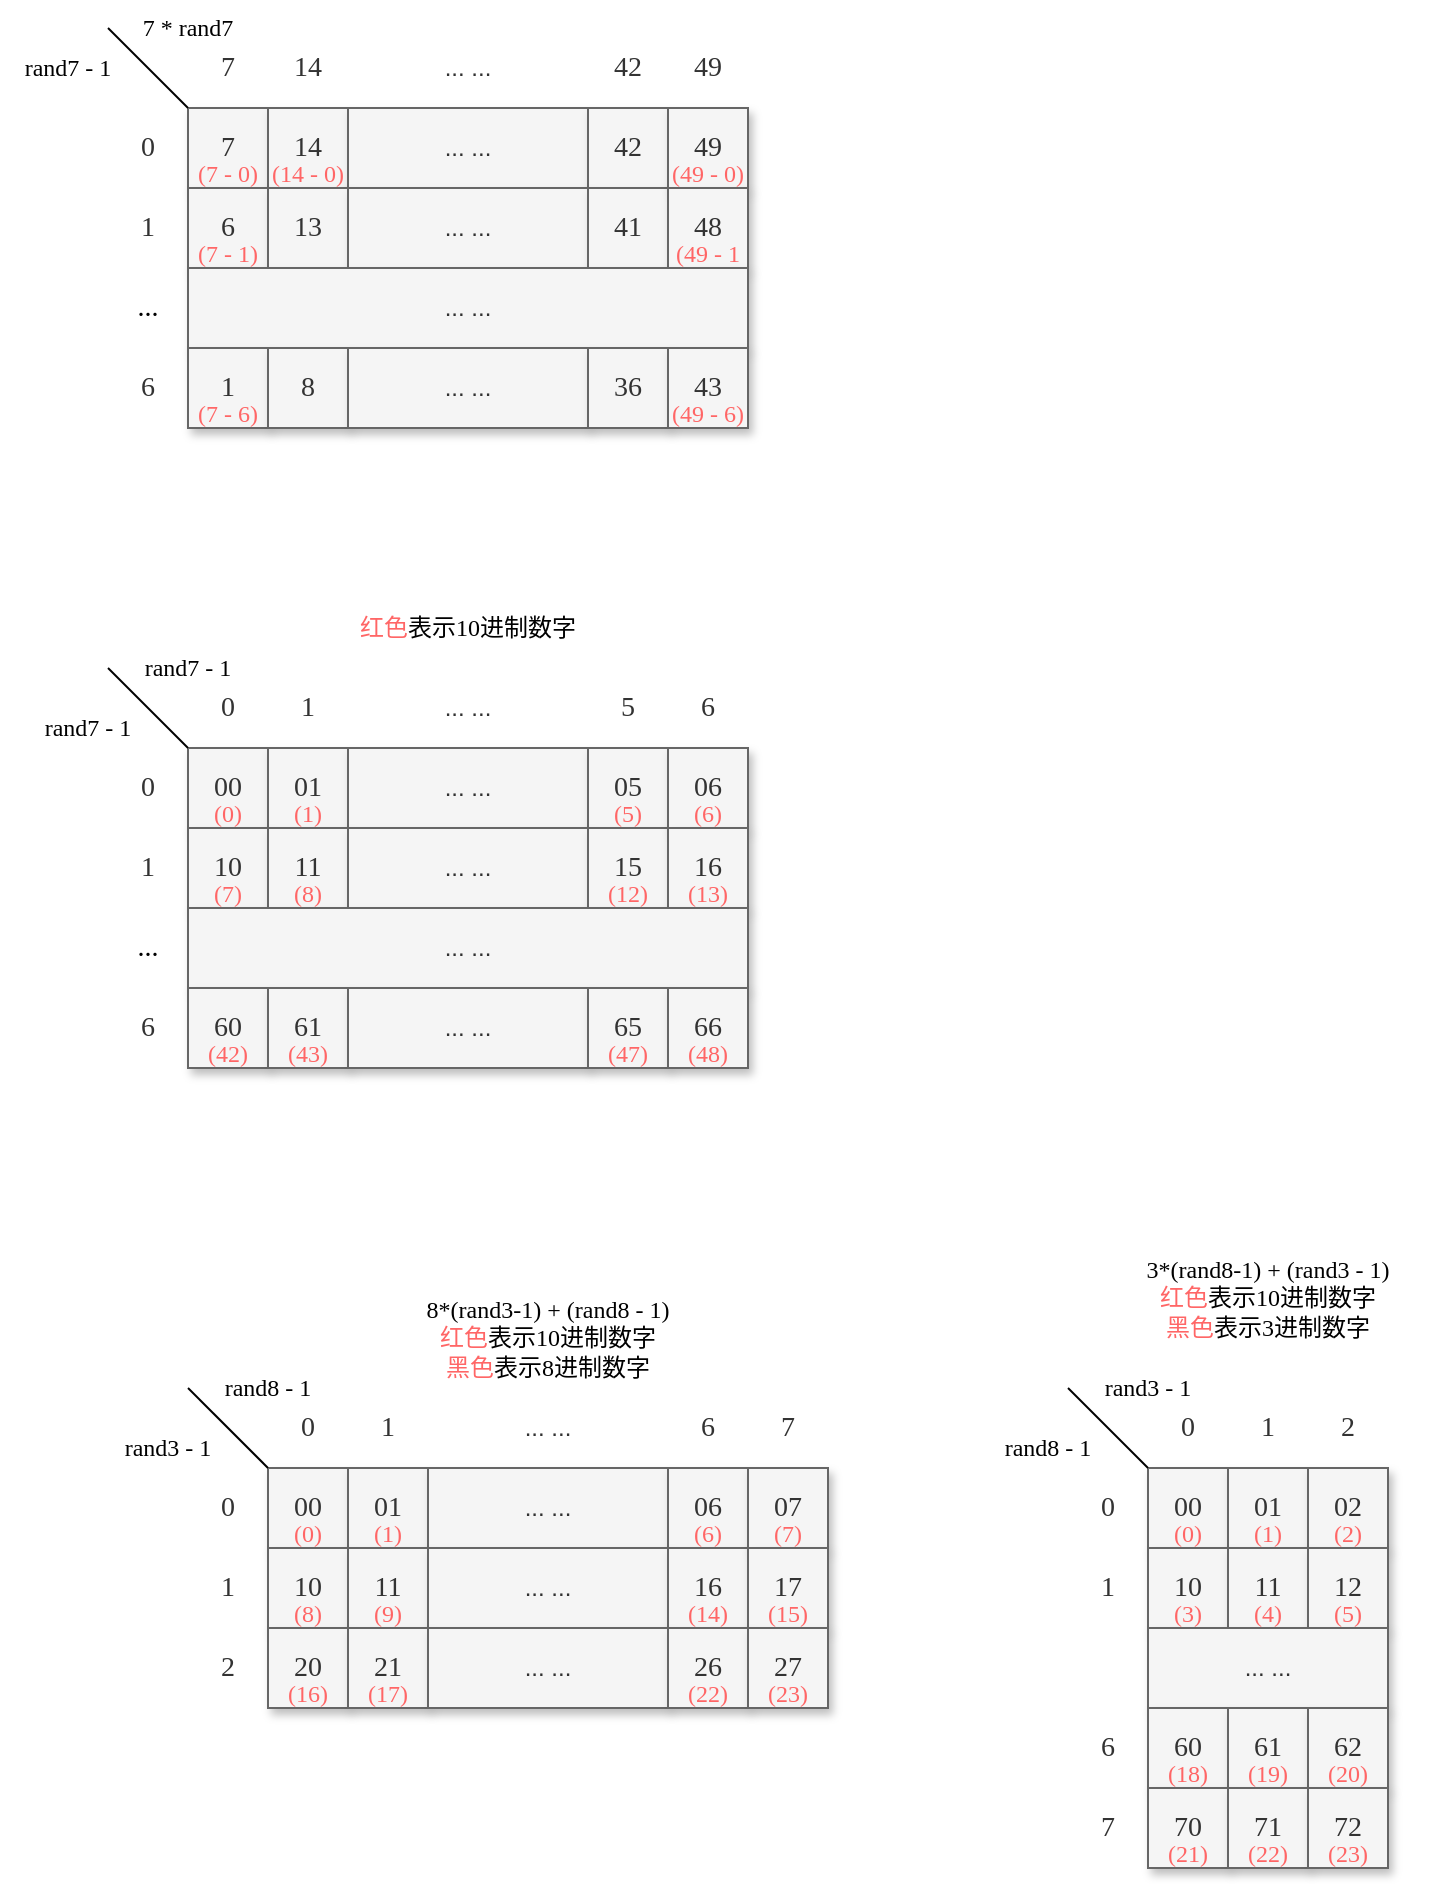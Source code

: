 <mxfile version="16.1.0" type="github">
  <diagram id="q-CESADFSMoE5rDKoy9S" name="第 1 页">
    <mxGraphModel dx="947" dy="502" grid="1" gridSize="10" guides="1" tooltips="1" connect="1" arrows="1" fold="1" page="1" pageScale="1" pageWidth="827" pageHeight="1169" math="0" shadow="0">
      <root>
        <mxCell id="0" />
        <mxCell id="1" parent="0" />
        <mxCell id="JaEttNUjWMTkqEFJcnPO-65" value="&lt;font face=&quot;Comic Sans MS&quot; style=&quot;font-size: 14px&quot;&gt;0&lt;/font&gt;" style="rounded=0;whiteSpace=wrap;html=1;fillColor=#f5f5f5;fontColor=#333333;strokeColor=#666666;shadow=1;opacity=0;" vertex="1" parent="1">
          <mxGeometry x="280" y="200" width="40" height="40" as="geometry" />
        </mxCell>
        <mxCell id="JaEttNUjWMTkqEFJcnPO-66" value="&lt;font face=&quot;Comic Sans MS&quot; style=&quot;font-size: 14px&quot;&gt;1&lt;/font&gt;" style="rounded=0;whiteSpace=wrap;html=1;fillColor=#f5f5f5;fontColor=#333333;strokeColor=#666666;shadow=1;opacity=0;" vertex="1" parent="1">
          <mxGeometry x="280" y="240" width="40" height="40" as="geometry" />
        </mxCell>
        <mxCell id="JaEttNUjWMTkqEFJcnPO-1" value="&lt;font face=&quot;Comic Sans MS&quot; style=&quot;font-size: 14px&quot;&gt;7&lt;/font&gt;" style="rounded=0;whiteSpace=wrap;html=1;fillColor=#f5f5f5;fontColor=#333333;strokeColor=#666666;shadow=1;opacity=0;" vertex="1" parent="1">
          <mxGeometry x="320" y="160" width="40" height="40" as="geometry" />
        </mxCell>
        <mxCell id="JaEttNUjWMTkqEFJcnPO-2" value="&lt;font face=&quot;Comic Sans MS&quot; style=&quot;font-size: 14px&quot;&gt;14&lt;/font&gt;" style="rounded=0;whiteSpace=wrap;html=1;fillColor=#f5f5f5;fontColor=#333333;strokeColor=#666666;shadow=1;opacity=0;" vertex="1" parent="1">
          <mxGeometry x="360" y="160" width="40" height="40" as="geometry" />
        </mxCell>
        <mxCell id="JaEttNUjWMTkqEFJcnPO-3" value="... ..." style="rounded=0;whiteSpace=wrap;html=1;fillColor=#f5f5f5;fontColor=#333333;strokeColor=#666666;shadow=1;opacity=0;" vertex="1" parent="1">
          <mxGeometry x="400" y="160" width="120" height="40" as="geometry" />
        </mxCell>
        <mxCell id="JaEttNUjWMTkqEFJcnPO-6" value="&lt;font face=&quot;Comic Sans MS&quot; style=&quot;font-size: 14px&quot;&gt;42&lt;/font&gt;" style="rounded=0;whiteSpace=wrap;html=1;fillColor=#f5f5f5;fontColor=#333333;strokeColor=#666666;shadow=1;opacity=0;" vertex="1" parent="1">
          <mxGeometry x="520" y="160" width="40" height="40" as="geometry" />
        </mxCell>
        <mxCell id="JaEttNUjWMTkqEFJcnPO-15" value="&lt;font face=&quot;Comic Sans MS&quot; style=&quot;font-size: 14px&quot;&gt;7&lt;/font&gt;" style="rounded=0;whiteSpace=wrap;html=1;fillColor=#f5f5f5;fontColor=#333333;strokeColor=#666666;shadow=1;" vertex="1" parent="1">
          <mxGeometry x="320" y="200" width="40" height="40" as="geometry" />
        </mxCell>
        <mxCell id="JaEttNUjWMTkqEFJcnPO-16" value="&lt;font face=&quot;Comic Sans MS&quot; style=&quot;font-size: 14px&quot;&gt;14&lt;/font&gt;" style="rounded=0;whiteSpace=wrap;html=1;fillColor=#f5f5f5;fontColor=#333333;strokeColor=#666666;shadow=1;" vertex="1" parent="1">
          <mxGeometry x="360" y="200" width="40" height="40" as="geometry" />
        </mxCell>
        <mxCell id="JaEttNUjWMTkqEFJcnPO-17" value="... ..." style="rounded=0;whiteSpace=wrap;html=1;fillColor=#f5f5f5;fontColor=#333333;strokeColor=#666666;shadow=1;" vertex="1" parent="1">
          <mxGeometry x="400" y="200" width="120" height="40" as="geometry" />
        </mxCell>
        <mxCell id="JaEttNUjWMTkqEFJcnPO-20" value="&lt;font face=&quot;Comic Sans MS&quot; style=&quot;font-size: 14px&quot;&gt;42&lt;/font&gt;" style="rounded=0;whiteSpace=wrap;html=1;fillColor=#f5f5f5;fontColor=#333333;strokeColor=#666666;shadow=1;" vertex="1" parent="1">
          <mxGeometry x="520" y="200" width="40" height="40" as="geometry" />
        </mxCell>
        <mxCell id="JaEttNUjWMTkqEFJcnPO-21" value="&lt;font face=&quot;Comic Sans MS&quot; style=&quot;font-size: 14px&quot;&gt;6&lt;/font&gt;" style="rounded=0;whiteSpace=wrap;html=1;fillColor=#f5f5f5;fontColor=#333333;strokeColor=#666666;shadow=1;" vertex="1" parent="1">
          <mxGeometry x="320" y="240" width="40" height="40" as="geometry" />
        </mxCell>
        <mxCell id="JaEttNUjWMTkqEFJcnPO-22" value="&lt;font face=&quot;Comic Sans MS&quot; style=&quot;font-size: 14px&quot;&gt;13&lt;/font&gt;" style="rounded=0;whiteSpace=wrap;html=1;fillColor=#f5f5f5;fontColor=#333333;strokeColor=#666666;shadow=1;" vertex="1" parent="1">
          <mxGeometry x="360" y="240" width="40" height="40" as="geometry" />
        </mxCell>
        <mxCell id="JaEttNUjWMTkqEFJcnPO-23" value="... ..." style="rounded=0;whiteSpace=wrap;html=1;fillColor=#f5f5f5;fontColor=#333333;strokeColor=#666666;shadow=1;" vertex="1" parent="1">
          <mxGeometry x="400" y="240" width="120" height="40" as="geometry" />
        </mxCell>
        <mxCell id="JaEttNUjWMTkqEFJcnPO-26" value="&lt;font face=&quot;Comic Sans MS&quot; style=&quot;font-size: 14px&quot;&gt;41&lt;/font&gt;" style="rounded=0;whiteSpace=wrap;html=1;fillColor=#f5f5f5;fontColor=#333333;strokeColor=#666666;shadow=1;" vertex="1" parent="1">
          <mxGeometry x="520" y="240" width="40" height="40" as="geometry" />
        </mxCell>
        <mxCell id="JaEttNUjWMTkqEFJcnPO-57" value="&lt;font face=&quot;Comic Sans MS&quot; style=&quot;font-size: 14px&quot;&gt;49&lt;/font&gt;" style="rounded=0;whiteSpace=wrap;html=1;fillColor=#f5f5f5;fontColor=#333333;strokeColor=#666666;shadow=1;opacity=0;" vertex="1" parent="1">
          <mxGeometry x="560" y="160" width="40" height="40" as="geometry" />
        </mxCell>
        <mxCell id="JaEttNUjWMTkqEFJcnPO-58" value="&lt;font face=&quot;Comic Sans MS&quot; style=&quot;font-size: 14px&quot;&gt;49&lt;/font&gt;" style="rounded=0;whiteSpace=wrap;html=1;fillColor=#f5f5f5;fontColor=#333333;strokeColor=#666666;shadow=1;" vertex="1" parent="1">
          <mxGeometry x="560" y="200" width="40" height="40" as="geometry" />
        </mxCell>
        <mxCell id="JaEttNUjWMTkqEFJcnPO-59" value="&lt;font face=&quot;Comic Sans MS&quot; style=&quot;font-size: 14px&quot;&gt;48&lt;/font&gt;" style="rounded=0;whiteSpace=wrap;html=1;fillColor=#f5f5f5;fontColor=#333333;strokeColor=#666666;shadow=1;" vertex="1" parent="1">
          <mxGeometry x="560" y="240" width="40" height="40" as="geometry" />
        </mxCell>
        <mxCell id="JaEttNUjWMTkqEFJcnPO-72" value="... ..." style="rounded=0;whiteSpace=wrap;html=1;fillColor=#f5f5f5;fontColor=#333333;strokeColor=#666666;shadow=1;" vertex="1" parent="1">
          <mxGeometry x="320" y="280" width="280" height="40" as="geometry" />
        </mxCell>
        <mxCell id="JaEttNUjWMTkqEFJcnPO-71" value="&lt;font face=&quot;Comic Sans MS&quot; style=&quot;font-size: 14px&quot;&gt;6&lt;/font&gt;" style="rounded=0;whiteSpace=wrap;html=1;fillColor=#f5f5f5;fontColor=#333333;strokeColor=#666666;shadow=1;opacity=0;" vertex="1" parent="1">
          <mxGeometry x="280" y="320" width="40" height="40" as="geometry" />
        </mxCell>
        <mxCell id="JaEttNUjWMTkqEFJcnPO-51" value="&lt;font face=&quot;Comic Sans MS&quot; style=&quot;font-size: 14px&quot;&gt;1&lt;/font&gt;" style="rounded=0;whiteSpace=wrap;html=1;fillColor=#f5f5f5;fontColor=#333333;strokeColor=#666666;shadow=1;" vertex="1" parent="1">
          <mxGeometry x="320" y="320" width="40" height="40" as="geometry" />
        </mxCell>
        <mxCell id="JaEttNUjWMTkqEFJcnPO-52" value="&lt;font face=&quot;Comic Sans MS&quot; style=&quot;font-size: 14px&quot;&gt;8&lt;/font&gt;" style="rounded=0;whiteSpace=wrap;html=1;fillColor=#f5f5f5;fontColor=#333333;strokeColor=#666666;shadow=1;" vertex="1" parent="1">
          <mxGeometry x="360" y="320" width="40" height="40" as="geometry" />
        </mxCell>
        <mxCell id="JaEttNUjWMTkqEFJcnPO-53" value="... ..." style="rounded=0;whiteSpace=wrap;html=1;fillColor=#f5f5f5;fontColor=#333333;strokeColor=#666666;shadow=1;" vertex="1" parent="1">
          <mxGeometry x="400" y="320" width="120" height="40" as="geometry" />
        </mxCell>
        <mxCell id="JaEttNUjWMTkqEFJcnPO-56" value="&lt;font face=&quot;Comic Sans MS&quot; style=&quot;font-size: 14px&quot;&gt;36&lt;/font&gt;" style="rounded=0;whiteSpace=wrap;html=1;fillColor=#f5f5f5;fontColor=#333333;strokeColor=#666666;shadow=1;" vertex="1" parent="1">
          <mxGeometry x="520" y="320" width="40" height="40" as="geometry" />
        </mxCell>
        <mxCell id="JaEttNUjWMTkqEFJcnPO-64" value="&lt;font face=&quot;Comic Sans MS&quot; style=&quot;font-size: 14px&quot;&gt;43&lt;/font&gt;" style="rounded=0;whiteSpace=wrap;html=1;fillColor=#f5f5f5;fontColor=#333333;strokeColor=#666666;shadow=1;" vertex="1" parent="1">
          <mxGeometry x="560" y="320" width="40" height="40" as="geometry" />
        </mxCell>
        <mxCell id="JaEttNUjWMTkqEFJcnPO-76" value="&lt;div class=&quot;okr-block-clipboard&quot;&gt;&lt;/div&gt;&lt;div&gt;&lt;font style=&quot;font-size: 12px&quot;&gt;rand7 - 1 &lt;/font&gt;&lt;/div&gt;" style="text;html=1;strokeColor=none;fillColor=none;align=center;verticalAlign=middle;whiteSpace=wrap;rounded=0;shadow=1;fontFamily=Comic Sans MS;fontSize=14;opacity=0;" vertex="1" parent="1">
          <mxGeometry x="230" y="170" width="60" height="20" as="geometry" />
        </mxCell>
        <mxCell id="JaEttNUjWMTkqEFJcnPO-77" value="&lt;div class=&quot;okr-block-clipboard&quot;&gt;&lt;/div&gt;&lt;div&gt;&lt;font style=&quot;font-size: 12px&quot;&gt;7 * rand7&lt;/font&gt;&lt;/div&gt;" style="text;html=1;strokeColor=none;fillColor=none;align=center;verticalAlign=middle;whiteSpace=wrap;rounded=0;shadow=1;fontFamily=Comic Sans MS;fontSize=14;opacity=0;" vertex="1" parent="1">
          <mxGeometry x="290" y="150" width="60" height="20" as="geometry" />
        </mxCell>
        <mxCell id="JaEttNUjWMTkqEFJcnPO-78" value="..." style="text;html=1;strokeColor=none;fillColor=none;align=center;verticalAlign=middle;whiteSpace=wrap;rounded=0;shadow=1;fontFamily=Comic Sans MS;fontSize=14;opacity=0;" vertex="1" parent="1">
          <mxGeometry x="280" y="280" width="40" height="40" as="geometry" />
        </mxCell>
        <mxCell id="JaEttNUjWMTkqEFJcnPO-79" value="" style="endArrow=none;html=1;rounded=0;fontFamily=Comic Sans MS;fontSize=14;entryX=1;entryY=0;entryDx=0;entryDy=0;" edge="1" parent="1" target="JaEttNUjWMTkqEFJcnPO-65">
          <mxGeometry width="50" height="50" relative="1" as="geometry">
            <mxPoint x="280" y="160" as="sourcePoint" />
            <mxPoint x="320" y="130" as="targetPoint" />
          </mxGeometry>
        </mxCell>
        <mxCell id="JaEttNUjWMTkqEFJcnPO-80" value="&lt;div class=&quot;okr-block-clipboard&quot;&gt;&lt;/div&gt;&lt;div&gt;&lt;font style=&quot;font-size: 12px&quot; color=&quot;#ff6666&quot;&gt;(7 - 0)&lt;/font&gt;&lt;/div&gt;" style="text;html=1;strokeColor=none;fillColor=none;align=center;verticalAlign=middle;whiteSpace=wrap;rounded=0;shadow=1;fontFamily=Comic Sans MS;fontSize=14;opacity=0;" vertex="1" parent="1">
          <mxGeometry x="320" y="225" width="40" height="15" as="geometry" />
        </mxCell>
        <mxCell id="JaEttNUjWMTkqEFJcnPO-82" value="&lt;div class=&quot;okr-block-clipboard&quot;&gt;&lt;/div&gt;&lt;div&gt;&lt;font style=&quot;font-size: 12px&quot; color=&quot;#ff6666&quot;&gt;(14 - 0)&lt;/font&gt;&lt;/div&gt;" style="text;html=1;strokeColor=none;fillColor=none;align=center;verticalAlign=middle;whiteSpace=wrap;rounded=0;shadow=1;fontFamily=Comic Sans MS;fontSize=14;opacity=0;" vertex="1" parent="1">
          <mxGeometry x="355" y="225" width="50" height="15" as="geometry" />
        </mxCell>
        <mxCell id="JaEttNUjWMTkqEFJcnPO-83" value="&lt;div class=&quot;okr-block-clipboard&quot;&gt;&lt;/div&gt;&lt;div&gt;&lt;font style=&quot;font-size: 12px&quot; color=&quot;#ff6666&quot;&gt;(7 - 1)&lt;/font&gt;&lt;/div&gt;" style="text;html=1;strokeColor=none;fillColor=none;align=center;verticalAlign=middle;whiteSpace=wrap;rounded=0;shadow=1;fontFamily=Comic Sans MS;fontSize=14;opacity=0;" vertex="1" parent="1">
          <mxGeometry x="320" y="265" width="40" height="15" as="geometry" />
        </mxCell>
        <mxCell id="JaEttNUjWMTkqEFJcnPO-84" value="&lt;div class=&quot;okr-block-clipboard&quot;&gt;&lt;/div&gt;&lt;div&gt;&lt;font style=&quot;font-size: 12px&quot; color=&quot;#ff6666&quot;&gt;(7 - 6)&lt;/font&gt;&lt;/div&gt;" style="text;html=1;strokeColor=none;fillColor=none;align=center;verticalAlign=middle;whiteSpace=wrap;rounded=0;shadow=1;fontFamily=Comic Sans MS;fontSize=14;opacity=0;" vertex="1" parent="1">
          <mxGeometry x="320" y="345" width="40" height="15" as="geometry" />
        </mxCell>
        <mxCell id="JaEttNUjWMTkqEFJcnPO-85" value="&lt;div class=&quot;okr-block-clipboard&quot;&gt;&lt;/div&gt;&lt;div&gt;&lt;font style=&quot;font-size: 12px&quot; color=&quot;#ff6666&quot;&gt;(49 - 6)&lt;/font&gt;&lt;/div&gt;" style="text;html=1;strokeColor=none;fillColor=none;align=center;verticalAlign=middle;whiteSpace=wrap;rounded=0;shadow=1;fontFamily=Comic Sans MS;fontSize=14;opacity=0;" vertex="1" parent="1">
          <mxGeometry x="555" y="345" width="50" height="15" as="geometry" />
        </mxCell>
        <mxCell id="JaEttNUjWMTkqEFJcnPO-86" value="&lt;div class=&quot;okr-block-clipboard&quot;&gt;&lt;/div&gt;&lt;div&gt;&lt;font style=&quot;font-size: 12px&quot; color=&quot;#ff6666&quot;&gt;(49 - 0)&lt;/font&gt;&lt;/div&gt;" style="text;html=1;strokeColor=none;fillColor=none;align=center;verticalAlign=middle;whiteSpace=wrap;rounded=0;shadow=1;fontFamily=Comic Sans MS;fontSize=14;opacity=0;" vertex="1" parent="1">
          <mxGeometry x="555" y="225" width="50" height="15" as="geometry" />
        </mxCell>
        <mxCell id="JaEttNUjWMTkqEFJcnPO-87" value="&lt;div class=&quot;okr-block-clipboard&quot;&gt;&lt;/div&gt;&lt;div&gt;&lt;font style=&quot;font-size: 12px&quot; color=&quot;#ff6666&quot;&gt;(49 - 1&lt;/font&gt;&lt;/div&gt;" style="text;html=1;strokeColor=none;fillColor=none;align=center;verticalAlign=middle;whiteSpace=wrap;rounded=0;shadow=1;fontFamily=Comic Sans MS;fontSize=14;opacity=0;" vertex="1" parent="1">
          <mxGeometry x="555" y="265" width="50" height="15" as="geometry" />
        </mxCell>
        <mxCell id="JaEttNUjWMTkqEFJcnPO-89" value="&lt;font face=&quot;Comic Sans MS&quot; style=&quot;font-size: 14px&quot;&gt;0&lt;/font&gt;" style="rounded=0;whiteSpace=wrap;html=1;fillColor=#f5f5f5;fontColor=#333333;strokeColor=#666666;shadow=1;opacity=0;" vertex="1" parent="1">
          <mxGeometry x="280" y="520" width="40" height="40" as="geometry" />
        </mxCell>
        <mxCell id="JaEttNUjWMTkqEFJcnPO-90" value="&lt;font face=&quot;Comic Sans MS&quot; style=&quot;font-size: 14px&quot;&gt;1&lt;/font&gt;" style="rounded=0;whiteSpace=wrap;html=1;fillColor=#f5f5f5;fontColor=#333333;strokeColor=#666666;shadow=1;opacity=0;" vertex="1" parent="1">
          <mxGeometry x="280" y="560" width="40" height="40" as="geometry" />
        </mxCell>
        <mxCell id="JaEttNUjWMTkqEFJcnPO-91" value="&lt;font face=&quot;Comic Sans MS&quot; style=&quot;font-size: 14px&quot;&gt;0&lt;/font&gt;" style="rounded=0;whiteSpace=wrap;html=1;fillColor=#f5f5f5;fontColor=#333333;strokeColor=#666666;shadow=1;opacity=0;" vertex="1" parent="1">
          <mxGeometry x="320" y="480" width="40" height="40" as="geometry" />
        </mxCell>
        <mxCell id="JaEttNUjWMTkqEFJcnPO-92" value="&lt;font face=&quot;Comic Sans MS&quot; style=&quot;font-size: 14px&quot;&gt;1&lt;/font&gt;" style="rounded=0;whiteSpace=wrap;html=1;fillColor=#f5f5f5;fontColor=#333333;strokeColor=#666666;shadow=1;opacity=0;" vertex="1" parent="1">
          <mxGeometry x="360" y="480" width="40" height="40" as="geometry" />
        </mxCell>
        <mxCell id="JaEttNUjWMTkqEFJcnPO-93" value="... ..." style="rounded=0;whiteSpace=wrap;html=1;fillColor=#f5f5f5;fontColor=#333333;strokeColor=#666666;shadow=1;opacity=0;" vertex="1" parent="1">
          <mxGeometry x="400" y="480" width="120" height="40" as="geometry" />
        </mxCell>
        <mxCell id="JaEttNUjWMTkqEFJcnPO-94" value="&lt;font face=&quot;Comic Sans MS&quot; style=&quot;font-size: 14px&quot;&gt;5&lt;/font&gt;" style="rounded=0;whiteSpace=wrap;html=1;fillColor=#f5f5f5;fontColor=#333333;strokeColor=#666666;shadow=1;opacity=0;" vertex="1" parent="1">
          <mxGeometry x="520" y="480" width="40" height="40" as="geometry" />
        </mxCell>
        <mxCell id="JaEttNUjWMTkqEFJcnPO-95" value="&lt;font face=&quot;Comic Sans MS&quot; style=&quot;font-size: 14px&quot;&gt;00&lt;/font&gt;" style="rounded=0;whiteSpace=wrap;html=1;fillColor=#f5f5f5;fontColor=#333333;strokeColor=#666666;shadow=1;" vertex="1" parent="1">
          <mxGeometry x="320" y="520" width="40" height="40" as="geometry" />
        </mxCell>
        <mxCell id="JaEttNUjWMTkqEFJcnPO-96" value="&lt;font face=&quot;Comic Sans MS&quot; style=&quot;font-size: 14px&quot;&gt;01&lt;/font&gt;" style="rounded=0;whiteSpace=wrap;html=1;fillColor=#f5f5f5;fontColor=#333333;strokeColor=#666666;shadow=1;" vertex="1" parent="1">
          <mxGeometry x="360" y="520" width="40" height="40" as="geometry" />
        </mxCell>
        <mxCell id="JaEttNUjWMTkqEFJcnPO-97" value="... ..." style="rounded=0;whiteSpace=wrap;html=1;fillColor=#f5f5f5;fontColor=#333333;strokeColor=#666666;shadow=1;" vertex="1" parent="1">
          <mxGeometry x="400" y="520" width="120" height="40" as="geometry" />
        </mxCell>
        <mxCell id="JaEttNUjWMTkqEFJcnPO-98" value="&lt;font face=&quot;Comic Sans MS&quot; style=&quot;font-size: 14px&quot;&gt;05&lt;/font&gt;" style="rounded=0;whiteSpace=wrap;html=1;fillColor=#f5f5f5;fontColor=#333333;strokeColor=#666666;shadow=1;" vertex="1" parent="1">
          <mxGeometry x="520" y="520" width="40" height="40" as="geometry" />
        </mxCell>
        <mxCell id="JaEttNUjWMTkqEFJcnPO-99" value="&lt;font face=&quot;Comic Sans MS&quot; style=&quot;font-size: 14px&quot;&gt;10&lt;/font&gt;" style="rounded=0;whiteSpace=wrap;html=1;fillColor=#f5f5f5;fontColor=#333333;strokeColor=#666666;shadow=1;" vertex="1" parent="1">
          <mxGeometry x="320" y="560" width="40" height="40" as="geometry" />
        </mxCell>
        <mxCell id="JaEttNUjWMTkqEFJcnPO-100" value="&lt;font face=&quot;Comic Sans MS&quot; style=&quot;font-size: 14px&quot;&gt;11&lt;/font&gt;" style="rounded=0;whiteSpace=wrap;html=1;fillColor=#f5f5f5;fontColor=#333333;strokeColor=#666666;shadow=1;" vertex="1" parent="1">
          <mxGeometry x="360" y="560" width="40" height="40" as="geometry" />
        </mxCell>
        <mxCell id="JaEttNUjWMTkqEFJcnPO-101" value="... ..." style="rounded=0;whiteSpace=wrap;html=1;fillColor=#f5f5f5;fontColor=#333333;strokeColor=#666666;shadow=1;" vertex="1" parent="1">
          <mxGeometry x="400" y="560" width="120" height="40" as="geometry" />
        </mxCell>
        <mxCell id="JaEttNUjWMTkqEFJcnPO-102" value="&lt;font face=&quot;Comic Sans MS&quot; style=&quot;font-size: 14px&quot;&gt;15&lt;/font&gt;" style="rounded=0;whiteSpace=wrap;html=1;fillColor=#f5f5f5;fontColor=#333333;strokeColor=#666666;shadow=1;" vertex="1" parent="1">
          <mxGeometry x="520" y="560" width="40" height="40" as="geometry" />
        </mxCell>
        <mxCell id="JaEttNUjWMTkqEFJcnPO-103" value="&lt;font face=&quot;Comic Sans MS&quot; style=&quot;font-size: 14px&quot;&gt;6&lt;/font&gt;" style="rounded=0;whiteSpace=wrap;html=1;fillColor=#f5f5f5;fontColor=#333333;strokeColor=#666666;shadow=1;opacity=0;" vertex="1" parent="1">
          <mxGeometry x="560" y="480" width="40" height="40" as="geometry" />
        </mxCell>
        <mxCell id="JaEttNUjWMTkqEFJcnPO-104" value="&lt;font face=&quot;Comic Sans MS&quot; style=&quot;font-size: 14px&quot;&gt;06&lt;/font&gt;" style="rounded=0;whiteSpace=wrap;html=1;fillColor=#f5f5f5;fontColor=#333333;strokeColor=#666666;shadow=1;" vertex="1" parent="1">
          <mxGeometry x="560" y="520" width="40" height="40" as="geometry" />
        </mxCell>
        <mxCell id="JaEttNUjWMTkqEFJcnPO-105" value="&lt;font face=&quot;Comic Sans MS&quot; style=&quot;font-size: 14px&quot;&gt;16&lt;/font&gt;" style="rounded=0;whiteSpace=wrap;html=1;fillColor=#f5f5f5;fontColor=#333333;strokeColor=#666666;shadow=1;" vertex="1" parent="1">
          <mxGeometry x="560" y="560" width="40" height="40" as="geometry" />
        </mxCell>
        <mxCell id="JaEttNUjWMTkqEFJcnPO-106" value="... ..." style="rounded=0;whiteSpace=wrap;html=1;fillColor=#f5f5f5;fontColor=#333333;strokeColor=#666666;shadow=1;" vertex="1" parent="1">
          <mxGeometry x="320" y="600" width="280" height="40" as="geometry" />
        </mxCell>
        <mxCell id="JaEttNUjWMTkqEFJcnPO-107" value="&lt;font face=&quot;Comic Sans MS&quot;&gt;&lt;span style=&quot;font-size: 14px&quot;&gt;6&lt;/span&gt;&lt;/font&gt;" style="rounded=0;whiteSpace=wrap;html=1;fillColor=#f5f5f5;fontColor=#333333;strokeColor=#666666;shadow=1;opacity=0;" vertex="1" parent="1">
          <mxGeometry x="280" y="640" width="40" height="40" as="geometry" />
        </mxCell>
        <mxCell id="JaEttNUjWMTkqEFJcnPO-108" value="&lt;font face=&quot;Comic Sans MS&quot; style=&quot;font-size: 14px&quot;&gt;60&lt;/font&gt;" style="rounded=0;whiteSpace=wrap;html=1;fillColor=#f5f5f5;fontColor=#333333;strokeColor=#666666;shadow=1;" vertex="1" parent="1">
          <mxGeometry x="320" y="640" width="40" height="40" as="geometry" />
        </mxCell>
        <mxCell id="JaEttNUjWMTkqEFJcnPO-109" value="&lt;font face=&quot;Comic Sans MS&quot; style=&quot;font-size: 14px&quot;&gt;61&lt;/font&gt;" style="rounded=0;whiteSpace=wrap;html=1;fillColor=#f5f5f5;fontColor=#333333;strokeColor=#666666;shadow=1;" vertex="1" parent="1">
          <mxGeometry x="360" y="640" width="40" height="40" as="geometry" />
        </mxCell>
        <mxCell id="JaEttNUjWMTkqEFJcnPO-110" value="... ..." style="rounded=0;whiteSpace=wrap;html=1;fillColor=#f5f5f5;fontColor=#333333;strokeColor=#666666;shadow=1;" vertex="1" parent="1">
          <mxGeometry x="400" y="640" width="120" height="40" as="geometry" />
        </mxCell>
        <mxCell id="JaEttNUjWMTkqEFJcnPO-111" value="&lt;font face=&quot;Comic Sans MS&quot; style=&quot;font-size: 14px&quot;&gt;65&lt;/font&gt;" style="rounded=0;whiteSpace=wrap;html=1;fillColor=#f5f5f5;fontColor=#333333;strokeColor=#666666;shadow=1;" vertex="1" parent="1">
          <mxGeometry x="520" y="640" width="40" height="40" as="geometry" />
        </mxCell>
        <mxCell id="JaEttNUjWMTkqEFJcnPO-112" value="&lt;font face=&quot;Comic Sans MS&quot; style=&quot;font-size: 14px&quot;&gt;66&lt;/font&gt;" style="rounded=0;whiteSpace=wrap;html=1;fillColor=#f5f5f5;fontColor=#333333;strokeColor=#666666;shadow=1;" vertex="1" parent="1">
          <mxGeometry x="560" y="640" width="40" height="40" as="geometry" />
        </mxCell>
        <mxCell id="JaEttNUjWMTkqEFJcnPO-115" value="..." style="text;html=1;strokeColor=none;fillColor=none;align=center;verticalAlign=middle;whiteSpace=wrap;rounded=0;shadow=1;fontFamily=Comic Sans MS;fontSize=14;opacity=0;" vertex="1" parent="1">
          <mxGeometry x="280" y="600" width="40" height="40" as="geometry" />
        </mxCell>
        <mxCell id="JaEttNUjWMTkqEFJcnPO-124" value="&lt;div class=&quot;okr-block-clipboard&quot;&gt;&lt;/div&gt;&lt;div&gt;&lt;font style=&quot;font-size: 12px&quot; color=&quot;#ff6666&quot;&gt;(0)&lt;/font&gt;&lt;/div&gt;" style="text;html=1;strokeColor=none;fillColor=none;align=center;verticalAlign=middle;whiteSpace=wrap;rounded=0;shadow=1;fontFamily=Comic Sans MS;fontSize=14;opacity=0;" vertex="1" parent="1">
          <mxGeometry x="320" y="545" width="40" height="15" as="geometry" />
        </mxCell>
        <mxCell id="JaEttNUjWMTkqEFJcnPO-125" value="&lt;div class=&quot;okr-block-clipboard&quot;&gt;&lt;/div&gt;&lt;div&gt;&lt;font style=&quot;font-size: 12px&quot; color=&quot;#ff6666&quot;&gt;(1)&lt;/font&gt;&lt;/div&gt;" style="text;html=1;strokeColor=none;fillColor=none;align=center;verticalAlign=middle;whiteSpace=wrap;rounded=0;shadow=1;fontFamily=Comic Sans MS;fontSize=14;opacity=0;" vertex="1" parent="1">
          <mxGeometry x="360" y="545" width="40" height="15" as="geometry" />
        </mxCell>
        <mxCell id="JaEttNUjWMTkqEFJcnPO-126" value="&lt;div class=&quot;okr-block-clipboard&quot;&gt;&lt;/div&gt;&lt;div&gt;&lt;font style=&quot;font-size: 12px&quot; color=&quot;#ff6666&quot;&gt;(5)&lt;/font&gt;&lt;/div&gt;" style="text;html=1;strokeColor=none;fillColor=none;align=center;verticalAlign=middle;whiteSpace=wrap;rounded=0;shadow=1;fontFamily=Comic Sans MS;fontSize=14;opacity=0;" vertex="1" parent="1">
          <mxGeometry x="520" y="545" width="40" height="15" as="geometry" />
        </mxCell>
        <mxCell id="JaEttNUjWMTkqEFJcnPO-127" value="&lt;div class=&quot;okr-block-clipboard&quot;&gt;&lt;/div&gt;&lt;div&gt;&lt;font style=&quot;font-size: 12px&quot; color=&quot;#ff6666&quot;&gt;(6)&lt;/font&gt;&lt;/div&gt;" style="text;html=1;strokeColor=none;fillColor=none;align=center;verticalAlign=middle;whiteSpace=wrap;rounded=0;shadow=1;fontFamily=Comic Sans MS;fontSize=14;opacity=0;" vertex="1" parent="1">
          <mxGeometry x="560" y="545" width="40" height="15" as="geometry" />
        </mxCell>
        <mxCell id="JaEttNUjWMTkqEFJcnPO-128" value="&lt;div class=&quot;okr-block-clipboard&quot;&gt;&lt;/div&gt;&lt;div&gt;&lt;font style=&quot;font-size: 12px&quot; color=&quot;#ff6666&quot;&gt;(7)&lt;/font&gt;&lt;/div&gt;" style="text;html=1;strokeColor=none;fillColor=none;align=center;verticalAlign=middle;whiteSpace=wrap;rounded=0;shadow=1;fontFamily=Comic Sans MS;fontSize=14;opacity=0;" vertex="1" parent="1">
          <mxGeometry x="320" y="585" width="40" height="15" as="geometry" />
        </mxCell>
        <mxCell id="JaEttNUjWMTkqEFJcnPO-129" value="&lt;div class=&quot;okr-block-clipboard&quot;&gt;&lt;/div&gt;&lt;div&gt;&lt;font style=&quot;font-size: 12px&quot; color=&quot;#ff6666&quot;&gt;(8)&lt;/font&gt;&lt;/div&gt;" style="text;html=1;strokeColor=none;fillColor=none;align=center;verticalAlign=middle;whiteSpace=wrap;rounded=0;shadow=1;fontFamily=Comic Sans MS;fontSize=14;opacity=0;" vertex="1" parent="1">
          <mxGeometry x="360" y="585" width="40" height="15" as="geometry" />
        </mxCell>
        <mxCell id="JaEttNUjWMTkqEFJcnPO-130" value="&lt;div class=&quot;okr-block-clipboard&quot;&gt;&lt;/div&gt;&lt;div&gt;&lt;font style=&quot;font-size: 12px&quot; color=&quot;#ff6666&quot;&gt;(12)&lt;/font&gt;&lt;/div&gt;" style="text;html=1;strokeColor=none;fillColor=none;align=center;verticalAlign=middle;whiteSpace=wrap;rounded=0;shadow=1;fontFamily=Comic Sans MS;fontSize=14;opacity=0;" vertex="1" parent="1">
          <mxGeometry x="520" y="585" width="40" height="15" as="geometry" />
        </mxCell>
        <mxCell id="JaEttNUjWMTkqEFJcnPO-131" value="&lt;div class=&quot;okr-block-clipboard&quot;&gt;&lt;/div&gt;&lt;div&gt;&lt;font style=&quot;font-size: 12px&quot; color=&quot;#ff6666&quot;&gt;(13)&lt;/font&gt;&lt;/div&gt;" style="text;html=1;strokeColor=none;fillColor=none;align=center;verticalAlign=middle;whiteSpace=wrap;rounded=0;shadow=1;fontFamily=Comic Sans MS;fontSize=14;opacity=0;" vertex="1" parent="1">
          <mxGeometry x="560" y="585" width="40" height="15" as="geometry" />
        </mxCell>
        <mxCell id="JaEttNUjWMTkqEFJcnPO-132" value="&lt;div class=&quot;okr-block-clipboard&quot;&gt;&lt;/div&gt;&lt;div&gt;&lt;font style=&quot;font-size: 12px&quot; color=&quot;#ff6666&quot;&gt;(48)&lt;/font&gt;&lt;/div&gt;" style="text;html=1;strokeColor=none;fillColor=none;align=center;verticalAlign=middle;whiteSpace=wrap;rounded=0;shadow=1;fontFamily=Comic Sans MS;fontSize=14;opacity=0;" vertex="1" parent="1">
          <mxGeometry x="560" y="665" width="40" height="15" as="geometry" />
        </mxCell>
        <mxCell id="JaEttNUjWMTkqEFJcnPO-133" value="&lt;div class=&quot;okr-block-clipboard&quot;&gt;&lt;/div&gt;&lt;div&gt;&lt;font style=&quot;font-size: 12px&quot; color=&quot;#ff6666&quot;&gt;(47)&lt;/font&gt;&lt;/div&gt;" style="text;html=1;strokeColor=none;fillColor=none;align=center;verticalAlign=middle;whiteSpace=wrap;rounded=0;shadow=1;fontFamily=Comic Sans MS;fontSize=14;opacity=0;" vertex="1" parent="1">
          <mxGeometry x="520" y="665" width="40" height="15" as="geometry" />
        </mxCell>
        <mxCell id="JaEttNUjWMTkqEFJcnPO-134" value="&lt;div class=&quot;okr-block-clipboard&quot;&gt;&lt;/div&gt;&lt;div&gt;&lt;font style=&quot;font-size: 12px&quot; color=&quot;#ff6666&quot;&gt;(42)&lt;/font&gt;&lt;/div&gt;" style="text;html=1;strokeColor=none;fillColor=none;align=center;verticalAlign=middle;whiteSpace=wrap;rounded=0;shadow=1;fontFamily=Comic Sans MS;fontSize=14;opacity=0;" vertex="1" parent="1">
          <mxGeometry x="320" y="665" width="40" height="15" as="geometry" />
        </mxCell>
        <mxCell id="JaEttNUjWMTkqEFJcnPO-135" value="&lt;div class=&quot;okr-block-clipboard&quot;&gt;&lt;/div&gt;&lt;div&gt;&lt;font style=&quot;font-size: 12px&quot; color=&quot;#ff6666&quot;&gt;(43)&lt;/font&gt;&lt;/div&gt;" style="text;html=1;strokeColor=none;fillColor=none;align=center;verticalAlign=middle;whiteSpace=wrap;rounded=0;shadow=1;fontFamily=Comic Sans MS;fontSize=14;opacity=0;" vertex="1" parent="1">
          <mxGeometry x="360" y="665" width="40" height="15" as="geometry" />
        </mxCell>
        <mxCell id="JaEttNUjWMTkqEFJcnPO-136" value="&lt;div class=&quot;okr-block-clipboard&quot;&gt;&lt;/div&gt;&lt;div&gt;&lt;font style=&quot;font-size: 12px&quot;&gt;rand7 - 1&lt;/font&gt;&lt;/div&gt;" style="text;html=1;strokeColor=none;fillColor=none;align=center;verticalAlign=middle;whiteSpace=wrap;rounded=0;shadow=1;fontFamily=Comic Sans MS;fontSize=14;opacity=0;" vertex="1" parent="1">
          <mxGeometry x="290" y="470" width="60" height="20" as="geometry" />
        </mxCell>
        <mxCell id="JaEttNUjWMTkqEFJcnPO-138" value="" style="endArrow=none;html=1;rounded=0;fontFamily=Comic Sans MS;fontSize=12;fontColor=#FF6666;entryX=1;entryY=0;entryDx=0;entryDy=0;" edge="1" parent="1" target="JaEttNUjWMTkqEFJcnPO-89">
          <mxGeometry width="50" height="50" relative="1" as="geometry">
            <mxPoint x="280" y="480" as="sourcePoint" />
            <mxPoint x="290" y="440" as="targetPoint" />
          </mxGeometry>
        </mxCell>
        <mxCell id="JaEttNUjWMTkqEFJcnPO-139" value="&lt;div class=&quot;okr-block-clipboard&quot;&gt;&lt;/div&gt;&lt;div&gt;&lt;font style=&quot;font-size: 12px&quot;&gt;rand7 - 1&lt;/font&gt;&lt;/div&gt;" style="text;html=1;strokeColor=none;fillColor=none;align=center;verticalAlign=middle;whiteSpace=wrap;rounded=0;shadow=1;fontFamily=Comic Sans MS;fontSize=14;opacity=0;" vertex="1" parent="1">
          <mxGeometry x="240" y="500" width="60" height="20" as="geometry" />
        </mxCell>
        <mxCell id="JaEttNUjWMTkqEFJcnPO-140" value="红色&lt;font color=&quot;#000000&quot;&gt;表示10进制数字&lt;/font&gt;" style="text;html=1;strokeColor=none;fillColor=none;align=center;verticalAlign=middle;whiteSpace=wrap;rounded=0;shadow=1;fontFamily=Comic Sans MS;fontSize=12;fontColor=#FF6666;opacity=0;" vertex="1" parent="1">
          <mxGeometry x="380" y="440" width="160" height="40" as="geometry" />
        </mxCell>
        <mxCell id="JaEttNUjWMTkqEFJcnPO-141" value="&lt;font face=&quot;Comic Sans MS&quot; style=&quot;font-size: 14px&quot;&gt;0&lt;/font&gt;" style="rounded=0;whiteSpace=wrap;html=1;fillColor=#f5f5f5;fontColor=#333333;strokeColor=#666666;shadow=1;opacity=0;" vertex="1" parent="1">
          <mxGeometry x="320" y="880" width="40" height="40" as="geometry" />
        </mxCell>
        <mxCell id="JaEttNUjWMTkqEFJcnPO-142" value="&lt;font face=&quot;Comic Sans MS&quot; style=&quot;font-size: 14px&quot;&gt;1&lt;/font&gt;" style="rounded=0;whiteSpace=wrap;html=1;fillColor=#f5f5f5;fontColor=#333333;strokeColor=#666666;shadow=1;opacity=0;" vertex="1" parent="1">
          <mxGeometry x="320" y="920" width="40" height="40" as="geometry" />
        </mxCell>
        <mxCell id="JaEttNUjWMTkqEFJcnPO-143" value="&lt;font face=&quot;Comic Sans MS&quot; style=&quot;font-size: 14px&quot;&gt;0&lt;/font&gt;" style="rounded=0;whiteSpace=wrap;html=1;fillColor=#f5f5f5;fontColor=#333333;strokeColor=#666666;shadow=1;opacity=0;" vertex="1" parent="1">
          <mxGeometry x="360" y="840" width="40" height="40" as="geometry" />
        </mxCell>
        <mxCell id="JaEttNUjWMTkqEFJcnPO-144" value="&lt;font face=&quot;Comic Sans MS&quot; style=&quot;font-size: 14px&quot;&gt;1&lt;/font&gt;" style="rounded=0;whiteSpace=wrap;html=1;fillColor=#f5f5f5;fontColor=#333333;strokeColor=#666666;shadow=1;opacity=0;" vertex="1" parent="1">
          <mxGeometry x="400" y="840" width="40" height="40" as="geometry" />
        </mxCell>
        <mxCell id="JaEttNUjWMTkqEFJcnPO-145" value="... ..." style="rounded=0;whiteSpace=wrap;html=1;fillColor=#f5f5f5;fontColor=#333333;strokeColor=#666666;shadow=1;opacity=0;" vertex="1" parent="1">
          <mxGeometry x="440" y="840" width="120" height="40" as="geometry" />
        </mxCell>
        <mxCell id="JaEttNUjWMTkqEFJcnPO-146" value="&lt;font face=&quot;Comic Sans MS&quot; style=&quot;font-size: 14px&quot;&gt;6&lt;/font&gt;" style="rounded=0;whiteSpace=wrap;html=1;fillColor=#f5f5f5;fontColor=#333333;strokeColor=#666666;shadow=1;opacity=0;" vertex="1" parent="1">
          <mxGeometry x="560" y="840" width="40" height="40" as="geometry" />
        </mxCell>
        <mxCell id="JaEttNUjWMTkqEFJcnPO-147" value="&lt;font face=&quot;Comic Sans MS&quot; style=&quot;font-size: 14px&quot;&gt;00&lt;/font&gt;" style="rounded=0;whiteSpace=wrap;html=1;fillColor=#f5f5f5;fontColor=#333333;strokeColor=#666666;shadow=1;" vertex="1" parent="1">
          <mxGeometry x="360" y="880" width="40" height="40" as="geometry" />
        </mxCell>
        <mxCell id="JaEttNUjWMTkqEFJcnPO-148" value="&lt;font face=&quot;Comic Sans MS&quot; style=&quot;font-size: 14px&quot;&gt;01&lt;/font&gt;" style="rounded=0;whiteSpace=wrap;html=1;fillColor=#f5f5f5;fontColor=#333333;strokeColor=#666666;shadow=1;" vertex="1" parent="1">
          <mxGeometry x="400" y="880" width="40" height="40" as="geometry" />
        </mxCell>
        <mxCell id="JaEttNUjWMTkqEFJcnPO-149" value="... ..." style="rounded=0;whiteSpace=wrap;html=1;fillColor=#f5f5f5;fontColor=#333333;strokeColor=#666666;shadow=1;" vertex="1" parent="1">
          <mxGeometry x="440" y="880" width="120" height="40" as="geometry" />
        </mxCell>
        <mxCell id="JaEttNUjWMTkqEFJcnPO-150" value="&lt;font face=&quot;Comic Sans MS&quot; style=&quot;font-size: 14px&quot;&gt;06&lt;/font&gt;" style="rounded=0;whiteSpace=wrap;html=1;fillColor=#f5f5f5;fontColor=#333333;strokeColor=#666666;shadow=1;" vertex="1" parent="1">
          <mxGeometry x="560" y="880" width="40" height="40" as="geometry" />
        </mxCell>
        <mxCell id="JaEttNUjWMTkqEFJcnPO-151" value="&lt;font face=&quot;Comic Sans MS&quot; style=&quot;font-size: 14px&quot;&gt;10&lt;/font&gt;" style="rounded=0;whiteSpace=wrap;html=1;fillColor=#f5f5f5;fontColor=#333333;strokeColor=#666666;shadow=1;" vertex="1" parent="1">
          <mxGeometry x="360" y="920" width="40" height="40" as="geometry" />
        </mxCell>
        <mxCell id="JaEttNUjWMTkqEFJcnPO-152" value="&lt;font face=&quot;Comic Sans MS&quot; style=&quot;font-size: 14px&quot;&gt;11&lt;/font&gt;" style="rounded=0;whiteSpace=wrap;html=1;fillColor=#f5f5f5;fontColor=#333333;strokeColor=#666666;shadow=1;" vertex="1" parent="1">
          <mxGeometry x="400" y="920" width="40" height="40" as="geometry" />
        </mxCell>
        <mxCell id="JaEttNUjWMTkqEFJcnPO-153" value="... ..." style="rounded=0;whiteSpace=wrap;html=1;fillColor=#f5f5f5;fontColor=#333333;strokeColor=#666666;shadow=1;" vertex="1" parent="1">
          <mxGeometry x="440" y="920" width="120" height="40" as="geometry" />
        </mxCell>
        <mxCell id="JaEttNUjWMTkqEFJcnPO-154" value="&lt;font face=&quot;Comic Sans MS&quot; style=&quot;font-size: 14px&quot;&gt;16&lt;/font&gt;" style="rounded=0;whiteSpace=wrap;html=1;fillColor=#f5f5f5;fontColor=#333333;strokeColor=#666666;shadow=1;" vertex="1" parent="1">
          <mxGeometry x="560" y="920" width="40" height="40" as="geometry" />
        </mxCell>
        <mxCell id="JaEttNUjWMTkqEFJcnPO-155" value="&lt;font face=&quot;Comic Sans MS&quot; style=&quot;font-size: 14px&quot;&gt;7&lt;/font&gt;" style="rounded=0;whiteSpace=wrap;html=1;fillColor=#f5f5f5;fontColor=#333333;strokeColor=#666666;shadow=1;opacity=0;" vertex="1" parent="1">
          <mxGeometry x="600" y="840" width="40" height="40" as="geometry" />
        </mxCell>
        <mxCell id="JaEttNUjWMTkqEFJcnPO-156" value="&lt;font face=&quot;Comic Sans MS&quot; style=&quot;font-size: 14px&quot;&gt;07&lt;/font&gt;" style="rounded=0;whiteSpace=wrap;html=1;fillColor=#f5f5f5;fontColor=#333333;strokeColor=#666666;shadow=1;" vertex="1" parent="1">
          <mxGeometry x="600" y="880" width="40" height="40" as="geometry" />
        </mxCell>
        <mxCell id="JaEttNUjWMTkqEFJcnPO-157" value="&lt;font face=&quot;Comic Sans MS&quot; style=&quot;font-size: 14px&quot;&gt;17&lt;/font&gt;" style="rounded=0;whiteSpace=wrap;html=1;fillColor=#f5f5f5;fontColor=#333333;strokeColor=#666666;shadow=1;" vertex="1" parent="1">
          <mxGeometry x="600" y="920" width="40" height="40" as="geometry" />
        </mxCell>
        <mxCell id="JaEttNUjWMTkqEFJcnPO-159" value="&lt;font face=&quot;Comic Sans MS&quot;&gt;&lt;span style=&quot;font-size: 14px&quot;&gt;2&lt;/span&gt;&lt;/font&gt;" style="rounded=0;whiteSpace=wrap;html=1;fillColor=#f5f5f5;fontColor=#333333;strokeColor=#666666;shadow=1;opacity=0;" vertex="1" parent="1">
          <mxGeometry x="320" y="960" width="40" height="40" as="geometry" />
        </mxCell>
        <mxCell id="JaEttNUjWMTkqEFJcnPO-160" value="&lt;font face=&quot;Comic Sans MS&quot; style=&quot;font-size: 14px&quot;&gt;20&lt;/font&gt;" style="rounded=0;whiteSpace=wrap;html=1;fillColor=#f5f5f5;fontColor=#333333;strokeColor=#666666;shadow=1;" vertex="1" parent="1">
          <mxGeometry x="360" y="960" width="40" height="40" as="geometry" />
        </mxCell>
        <mxCell id="JaEttNUjWMTkqEFJcnPO-161" value="&lt;font face=&quot;Comic Sans MS&quot; style=&quot;font-size: 14px&quot;&gt;21&lt;/font&gt;" style="rounded=0;whiteSpace=wrap;html=1;fillColor=#f5f5f5;fontColor=#333333;strokeColor=#666666;shadow=1;" vertex="1" parent="1">
          <mxGeometry x="400" y="960" width="40" height="40" as="geometry" />
        </mxCell>
        <mxCell id="JaEttNUjWMTkqEFJcnPO-162" value="... ..." style="rounded=0;whiteSpace=wrap;html=1;fillColor=#f5f5f5;fontColor=#333333;strokeColor=#666666;shadow=1;" vertex="1" parent="1">
          <mxGeometry x="440" y="960" width="120" height="40" as="geometry" />
        </mxCell>
        <mxCell id="JaEttNUjWMTkqEFJcnPO-163" value="&lt;font face=&quot;Comic Sans MS&quot;&gt;&lt;span style=&quot;font-size: 14px&quot;&gt;26&lt;/span&gt;&lt;/font&gt;" style="rounded=0;whiteSpace=wrap;html=1;fillColor=#f5f5f5;fontColor=#333333;strokeColor=#666666;shadow=1;" vertex="1" parent="1">
          <mxGeometry x="560" y="960" width="40" height="40" as="geometry" />
        </mxCell>
        <mxCell id="JaEttNUjWMTkqEFJcnPO-164" value="&lt;font face=&quot;Comic Sans MS&quot;&gt;&lt;span style=&quot;font-size: 14px&quot;&gt;27&lt;/span&gt;&lt;/font&gt;" style="rounded=0;whiteSpace=wrap;html=1;fillColor=#f5f5f5;fontColor=#333333;strokeColor=#666666;shadow=1;" vertex="1" parent="1">
          <mxGeometry x="600" y="960" width="40" height="40" as="geometry" />
        </mxCell>
        <mxCell id="JaEttNUjWMTkqEFJcnPO-166" value="&lt;div class=&quot;okr-block-clipboard&quot;&gt;&lt;/div&gt;&lt;div&gt;&lt;font style=&quot;font-size: 12px&quot; color=&quot;#ff6666&quot;&gt;(0)&lt;/font&gt;&lt;/div&gt;" style="text;html=1;strokeColor=none;fillColor=none;align=center;verticalAlign=middle;whiteSpace=wrap;rounded=0;shadow=1;fontFamily=Comic Sans MS;fontSize=14;opacity=0;" vertex="1" parent="1">
          <mxGeometry x="360" y="905" width="40" height="15" as="geometry" />
        </mxCell>
        <mxCell id="JaEttNUjWMTkqEFJcnPO-167" value="&lt;div class=&quot;okr-block-clipboard&quot;&gt;&lt;/div&gt;&lt;div&gt;&lt;font style=&quot;font-size: 12px&quot; color=&quot;#ff6666&quot;&gt;(1)&lt;/font&gt;&lt;/div&gt;" style="text;html=1;strokeColor=none;fillColor=none;align=center;verticalAlign=middle;whiteSpace=wrap;rounded=0;shadow=1;fontFamily=Comic Sans MS;fontSize=14;opacity=0;" vertex="1" parent="1">
          <mxGeometry x="400" y="905" width="40" height="15" as="geometry" />
        </mxCell>
        <mxCell id="JaEttNUjWMTkqEFJcnPO-168" value="&lt;div class=&quot;okr-block-clipboard&quot;&gt;&lt;/div&gt;&lt;div&gt;&lt;font style=&quot;font-size: 12px&quot; color=&quot;#ff6666&quot;&gt;(6)&lt;/font&gt;&lt;/div&gt;" style="text;html=1;strokeColor=none;fillColor=none;align=center;verticalAlign=middle;whiteSpace=wrap;rounded=0;shadow=1;fontFamily=Comic Sans MS;fontSize=14;opacity=0;" vertex="1" parent="1">
          <mxGeometry x="560" y="905" width="40" height="15" as="geometry" />
        </mxCell>
        <mxCell id="JaEttNUjWMTkqEFJcnPO-169" value="&lt;div class=&quot;okr-block-clipboard&quot;&gt;&lt;/div&gt;&lt;div&gt;&lt;font style=&quot;font-size: 12px&quot; color=&quot;#ff6666&quot;&gt;(7)&lt;/font&gt;&lt;/div&gt;" style="text;html=1;strokeColor=none;fillColor=none;align=center;verticalAlign=middle;whiteSpace=wrap;rounded=0;shadow=1;fontFamily=Comic Sans MS;fontSize=14;opacity=0;" vertex="1" parent="1">
          <mxGeometry x="600" y="905" width="40" height="15" as="geometry" />
        </mxCell>
        <mxCell id="JaEttNUjWMTkqEFJcnPO-170" value="&lt;div class=&quot;okr-block-clipboard&quot;&gt;&lt;/div&gt;&lt;div&gt;&lt;font style=&quot;font-size: 12px&quot; color=&quot;#ff6666&quot;&gt;(8)&lt;/font&gt;&lt;/div&gt;" style="text;html=1;strokeColor=none;fillColor=none;align=center;verticalAlign=middle;whiteSpace=wrap;rounded=0;shadow=1;fontFamily=Comic Sans MS;fontSize=14;opacity=0;" vertex="1" parent="1">
          <mxGeometry x="360" y="945" width="40" height="15" as="geometry" />
        </mxCell>
        <mxCell id="JaEttNUjWMTkqEFJcnPO-171" value="&lt;div class=&quot;okr-block-clipboard&quot;&gt;&lt;/div&gt;&lt;div&gt;&lt;font style=&quot;font-size: 12px&quot; color=&quot;#ff6666&quot;&gt;(9)&lt;/font&gt;&lt;/div&gt;" style="text;html=1;strokeColor=none;fillColor=none;align=center;verticalAlign=middle;whiteSpace=wrap;rounded=0;shadow=1;fontFamily=Comic Sans MS;fontSize=14;opacity=0;" vertex="1" parent="1">
          <mxGeometry x="400" y="945" width="40" height="15" as="geometry" />
        </mxCell>
        <mxCell id="JaEttNUjWMTkqEFJcnPO-172" value="&lt;div class=&quot;okr-block-clipboard&quot;&gt;&lt;/div&gt;&lt;div&gt;&lt;font style=&quot;font-size: 12px&quot; color=&quot;#ff6666&quot;&gt;(14)&lt;/font&gt;&lt;/div&gt;" style="text;html=1;strokeColor=none;fillColor=none;align=center;verticalAlign=middle;whiteSpace=wrap;rounded=0;shadow=1;fontFamily=Comic Sans MS;fontSize=14;opacity=0;" vertex="1" parent="1">
          <mxGeometry x="560" y="945" width="40" height="15" as="geometry" />
        </mxCell>
        <mxCell id="JaEttNUjWMTkqEFJcnPO-173" value="&lt;div class=&quot;okr-block-clipboard&quot;&gt;&lt;/div&gt;&lt;div&gt;&lt;font style=&quot;font-size: 12px&quot; color=&quot;#ff6666&quot;&gt;(15)&lt;/font&gt;&lt;/div&gt;" style="text;html=1;strokeColor=none;fillColor=none;align=center;verticalAlign=middle;whiteSpace=wrap;rounded=0;shadow=1;fontFamily=Comic Sans MS;fontSize=14;opacity=0;" vertex="1" parent="1">
          <mxGeometry x="600" y="945" width="40" height="15" as="geometry" />
        </mxCell>
        <mxCell id="JaEttNUjWMTkqEFJcnPO-174" value="&lt;div class=&quot;okr-block-clipboard&quot;&gt;&lt;/div&gt;&lt;div&gt;&lt;font style=&quot;font-size: 12px&quot; color=&quot;#ff6666&quot;&gt;(23)&lt;/font&gt;&lt;/div&gt;" style="text;html=1;strokeColor=none;fillColor=none;align=center;verticalAlign=middle;whiteSpace=wrap;rounded=0;shadow=1;fontFamily=Comic Sans MS;fontSize=14;opacity=0;" vertex="1" parent="1">
          <mxGeometry x="600" y="985" width="40" height="15" as="geometry" />
        </mxCell>
        <mxCell id="JaEttNUjWMTkqEFJcnPO-175" value="&lt;div class=&quot;okr-block-clipboard&quot;&gt;&lt;/div&gt;&lt;div&gt;&lt;font style=&quot;font-size: 12px&quot; color=&quot;#ff6666&quot;&gt;(22)&lt;/font&gt;&lt;/div&gt;" style="text;html=1;strokeColor=none;fillColor=none;align=center;verticalAlign=middle;whiteSpace=wrap;rounded=0;shadow=1;fontFamily=Comic Sans MS;fontSize=14;opacity=0;" vertex="1" parent="1">
          <mxGeometry x="560" y="985" width="40" height="15" as="geometry" />
        </mxCell>
        <mxCell id="JaEttNUjWMTkqEFJcnPO-176" value="&lt;div class=&quot;okr-block-clipboard&quot;&gt;&lt;/div&gt;&lt;div&gt;&lt;font style=&quot;font-size: 12px&quot; color=&quot;#ff6666&quot;&gt;(16)&lt;/font&gt;&lt;/div&gt;" style="text;html=1;strokeColor=none;fillColor=none;align=center;verticalAlign=middle;whiteSpace=wrap;rounded=0;shadow=1;fontFamily=Comic Sans MS;fontSize=14;opacity=0;" vertex="1" parent="1">
          <mxGeometry x="360" y="985" width="40" height="15" as="geometry" />
        </mxCell>
        <mxCell id="JaEttNUjWMTkqEFJcnPO-177" value="&lt;div class=&quot;okr-block-clipboard&quot;&gt;&lt;/div&gt;&lt;div&gt;&lt;font style=&quot;font-size: 12px&quot; color=&quot;#ff6666&quot;&gt;(17)&lt;/font&gt;&lt;/div&gt;" style="text;html=1;strokeColor=none;fillColor=none;align=center;verticalAlign=middle;whiteSpace=wrap;rounded=0;shadow=1;fontFamily=Comic Sans MS;fontSize=14;opacity=0;" vertex="1" parent="1">
          <mxGeometry x="400" y="985" width="40" height="15" as="geometry" />
        </mxCell>
        <mxCell id="JaEttNUjWMTkqEFJcnPO-178" value="&lt;div class=&quot;okr-block-clipboard&quot;&gt;&lt;/div&gt;&lt;div&gt;&lt;font style=&quot;font-size: 12px&quot;&gt;rand8 - 1&lt;/font&gt;&lt;/div&gt;" style="text;html=1;strokeColor=none;fillColor=none;align=center;verticalAlign=middle;whiteSpace=wrap;rounded=0;shadow=1;fontFamily=Comic Sans MS;fontSize=14;opacity=0;" vertex="1" parent="1">
          <mxGeometry x="330" y="830" width="60" height="20" as="geometry" />
        </mxCell>
        <mxCell id="JaEttNUjWMTkqEFJcnPO-179" value="" style="endArrow=none;html=1;rounded=0;fontFamily=Comic Sans MS;fontSize=12;fontColor=#FF6666;entryX=1;entryY=0;entryDx=0;entryDy=0;" edge="1" parent="1" target="JaEttNUjWMTkqEFJcnPO-141">
          <mxGeometry width="50" height="50" relative="1" as="geometry">
            <mxPoint x="320" y="840" as="sourcePoint" />
            <mxPoint x="330" y="800" as="targetPoint" />
          </mxGeometry>
        </mxCell>
        <mxCell id="JaEttNUjWMTkqEFJcnPO-180" value="&lt;div class=&quot;okr-block-clipboard&quot;&gt;&lt;/div&gt;&lt;div&gt;&lt;font style=&quot;font-size: 12px&quot;&gt;rand3 - 1&lt;/font&gt;&lt;/div&gt;" style="text;html=1;strokeColor=none;fillColor=none;align=center;verticalAlign=middle;whiteSpace=wrap;rounded=0;shadow=1;fontFamily=Comic Sans MS;fontSize=14;opacity=0;" vertex="1" parent="1">
          <mxGeometry x="280" y="860" width="60" height="20" as="geometry" />
        </mxCell>
        <mxCell id="JaEttNUjWMTkqEFJcnPO-181" value="&lt;span style=&quot;color: rgb(0 , 0 , 0)&quot;&gt;8*(rand3-1) + (rand8 - 1)&lt;/span&gt;&lt;br&gt;红色&lt;font color=&quot;#000000&quot;&gt;表示10进制数字&lt;br&gt;&lt;/font&gt;黑色&lt;font color=&quot;#000000&quot;&gt;表示8进制数字&lt;/font&gt;&lt;font color=&quot;#000000&quot;&gt;&lt;br&gt;&lt;/font&gt;" style="text;html=1;strokeColor=none;fillColor=none;align=center;verticalAlign=middle;whiteSpace=wrap;rounded=0;shadow=1;fontFamily=Comic Sans MS;fontSize=12;fontColor=#FF6666;opacity=0;" vertex="1" parent="1">
          <mxGeometry x="420" y="780" width="160" height="70" as="geometry" />
        </mxCell>
        <mxCell id="JaEttNUjWMTkqEFJcnPO-183" value="&lt;font face=&quot;Comic Sans MS&quot; style=&quot;font-size: 14px&quot;&gt;0&lt;/font&gt;" style="rounded=0;whiteSpace=wrap;html=1;fillColor=#f5f5f5;fontColor=#333333;strokeColor=#666666;shadow=1;opacity=0;" vertex="1" parent="1">
          <mxGeometry x="760" y="880" width="40" height="40" as="geometry" />
        </mxCell>
        <mxCell id="JaEttNUjWMTkqEFJcnPO-184" value="&lt;font face=&quot;Comic Sans MS&quot; style=&quot;font-size: 14px&quot;&gt;1&lt;/font&gt;" style="rounded=0;whiteSpace=wrap;html=1;fillColor=#f5f5f5;fontColor=#333333;strokeColor=#666666;shadow=1;opacity=0;" vertex="1" parent="1">
          <mxGeometry x="760" y="920" width="40" height="40" as="geometry" />
        </mxCell>
        <mxCell id="JaEttNUjWMTkqEFJcnPO-185" value="&lt;font face=&quot;Comic Sans MS&quot; style=&quot;font-size: 14px&quot;&gt;0&lt;/font&gt;" style="rounded=0;whiteSpace=wrap;html=1;fillColor=#f5f5f5;fontColor=#333333;strokeColor=#666666;shadow=1;opacity=0;" vertex="1" parent="1">
          <mxGeometry x="800" y="840" width="40" height="40" as="geometry" />
        </mxCell>
        <mxCell id="JaEttNUjWMTkqEFJcnPO-186" value="&lt;font face=&quot;Comic Sans MS&quot; style=&quot;font-size: 14px&quot;&gt;1&lt;/font&gt;" style="rounded=0;whiteSpace=wrap;html=1;fillColor=#f5f5f5;fontColor=#333333;strokeColor=#666666;shadow=1;opacity=0;" vertex="1" parent="1">
          <mxGeometry x="840" y="840" width="40" height="40" as="geometry" />
        </mxCell>
        <mxCell id="JaEttNUjWMTkqEFJcnPO-188" value="&lt;font face=&quot;Comic Sans MS&quot; style=&quot;font-size: 14px&quot;&gt;2&lt;/font&gt;" style="rounded=0;whiteSpace=wrap;html=1;fillColor=#f5f5f5;fontColor=#333333;strokeColor=#666666;shadow=1;opacity=0;" vertex="1" parent="1">
          <mxGeometry x="880" y="840" width="40" height="40" as="geometry" />
        </mxCell>
        <mxCell id="JaEttNUjWMTkqEFJcnPO-189" value="&lt;font face=&quot;Comic Sans MS&quot; style=&quot;font-size: 14px&quot;&gt;00&lt;/font&gt;" style="rounded=0;whiteSpace=wrap;html=1;fillColor=#f5f5f5;fontColor=#333333;strokeColor=#666666;shadow=1;" vertex="1" parent="1">
          <mxGeometry x="800" y="880" width="40" height="40" as="geometry" />
        </mxCell>
        <mxCell id="JaEttNUjWMTkqEFJcnPO-190" value="&lt;font face=&quot;Comic Sans MS&quot; style=&quot;font-size: 14px&quot;&gt;01&lt;/font&gt;" style="rounded=0;whiteSpace=wrap;html=1;fillColor=#f5f5f5;fontColor=#333333;strokeColor=#666666;shadow=1;" vertex="1" parent="1">
          <mxGeometry x="840" y="880" width="40" height="40" as="geometry" />
        </mxCell>
        <mxCell id="JaEttNUjWMTkqEFJcnPO-192" value="&lt;font face=&quot;Comic Sans MS&quot; style=&quot;font-size: 14px&quot;&gt;02&lt;/font&gt;" style="rounded=0;whiteSpace=wrap;html=1;fillColor=#f5f5f5;fontColor=#333333;strokeColor=#666666;shadow=1;" vertex="1" parent="1">
          <mxGeometry x="880" y="880" width="40" height="40" as="geometry" />
        </mxCell>
        <mxCell id="JaEttNUjWMTkqEFJcnPO-193" value="&lt;font face=&quot;Comic Sans MS&quot; style=&quot;font-size: 14px&quot;&gt;10&lt;/font&gt;" style="rounded=0;whiteSpace=wrap;html=1;fillColor=#f5f5f5;fontColor=#333333;strokeColor=#666666;shadow=1;" vertex="1" parent="1">
          <mxGeometry x="800" y="920" width="40" height="40" as="geometry" />
        </mxCell>
        <mxCell id="JaEttNUjWMTkqEFJcnPO-194" value="&lt;font face=&quot;Comic Sans MS&quot; style=&quot;font-size: 14px&quot;&gt;11&lt;/font&gt;" style="rounded=0;whiteSpace=wrap;html=1;fillColor=#f5f5f5;fontColor=#333333;strokeColor=#666666;shadow=1;" vertex="1" parent="1">
          <mxGeometry x="840" y="920" width="40" height="40" as="geometry" />
        </mxCell>
        <mxCell id="JaEttNUjWMTkqEFJcnPO-196" value="&lt;font face=&quot;Comic Sans MS&quot; style=&quot;font-size: 14px&quot;&gt;12&lt;/font&gt;" style="rounded=0;whiteSpace=wrap;html=1;fillColor=#f5f5f5;fontColor=#333333;strokeColor=#666666;shadow=1;" vertex="1" parent="1">
          <mxGeometry x="880" y="920" width="40" height="40" as="geometry" />
        </mxCell>
        <mxCell id="JaEttNUjWMTkqEFJcnPO-206" value="&lt;div class=&quot;okr-block-clipboard&quot;&gt;&lt;/div&gt;&lt;div&gt;&lt;font style=&quot;font-size: 12px&quot; color=&quot;#ff6666&quot;&gt;(0)&lt;/font&gt;&lt;/div&gt;" style="text;html=1;strokeColor=none;fillColor=none;align=center;verticalAlign=middle;whiteSpace=wrap;rounded=0;shadow=1;fontFamily=Comic Sans MS;fontSize=14;opacity=0;" vertex="1" parent="1">
          <mxGeometry x="800" y="905" width="40" height="15" as="geometry" />
        </mxCell>
        <mxCell id="JaEttNUjWMTkqEFJcnPO-207" value="&lt;div class=&quot;okr-block-clipboard&quot;&gt;&lt;/div&gt;&lt;div&gt;&lt;font style=&quot;font-size: 12px&quot; color=&quot;#ff6666&quot;&gt;(1)&lt;/font&gt;&lt;/div&gt;" style="text;html=1;strokeColor=none;fillColor=none;align=center;verticalAlign=middle;whiteSpace=wrap;rounded=0;shadow=1;fontFamily=Comic Sans MS;fontSize=14;opacity=0;" vertex="1" parent="1">
          <mxGeometry x="840" y="905" width="40" height="15" as="geometry" />
        </mxCell>
        <mxCell id="JaEttNUjWMTkqEFJcnPO-208" value="&lt;div class=&quot;okr-block-clipboard&quot;&gt;&lt;/div&gt;&lt;div&gt;&lt;font style=&quot;font-size: 12px&quot; color=&quot;#ff6666&quot;&gt;(2)&lt;/font&gt;&lt;/div&gt;" style="text;html=1;strokeColor=none;fillColor=none;align=center;verticalAlign=middle;whiteSpace=wrap;rounded=0;shadow=1;fontFamily=Comic Sans MS;fontSize=14;opacity=0;" vertex="1" parent="1">
          <mxGeometry x="880" y="905" width="40" height="15" as="geometry" />
        </mxCell>
        <mxCell id="JaEttNUjWMTkqEFJcnPO-210" value="&lt;div class=&quot;okr-block-clipboard&quot;&gt;&lt;/div&gt;&lt;div&gt;&lt;font style=&quot;font-size: 12px&quot; color=&quot;#ff6666&quot;&gt;(3)&lt;/font&gt;&lt;/div&gt;" style="text;html=1;strokeColor=none;fillColor=none;align=center;verticalAlign=middle;whiteSpace=wrap;rounded=0;shadow=1;fontFamily=Comic Sans MS;fontSize=14;opacity=0;" vertex="1" parent="1">
          <mxGeometry x="800" y="945" width="40" height="15" as="geometry" />
        </mxCell>
        <mxCell id="JaEttNUjWMTkqEFJcnPO-211" value="&lt;div class=&quot;okr-block-clipboard&quot;&gt;&lt;/div&gt;&lt;div&gt;&lt;font style=&quot;font-size: 12px&quot; color=&quot;#ff6666&quot;&gt;(4)&lt;/font&gt;&lt;/div&gt;" style="text;html=1;strokeColor=none;fillColor=none;align=center;verticalAlign=middle;whiteSpace=wrap;rounded=0;shadow=1;fontFamily=Comic Sans MS;fontSize=14;opacity=0;" vertex="1" parent="1">
          <mxGeometry x="840" y="945" width="40" height="15" as="geometry" />
        </mxCell>
        <mxCell id="JaEttNUjWMTkqEFJcnPO-212" value="&lt;div class=&quot;okr-block-clipboard&quot;&gt;&lt;/div&gt;&lt;div&gt;&lt;font style=&quot;font-size: 12px&quot; color=&quot;#ff6666&quot;&gt;(5)&lt;/font&gt;&lt;/div&gt;" style="text;html=1;strokeColor=none;fillColor=none;align=center;verticalAlign=middle;whiteSpace=wrap;rounded=0;shadow=1;fontFamily=Comic Sans MS;fontSize=14;opacity=0;" vertex="1" parent="1">
          <mxGeometry x="880" y="945" width="40" height="15" as="geometry" />
        </mxCell>
        <mxCell id="JaEttNUjWMTkqEFJcnPO-218" value="&lt;div class=&quot;okr-block-clipboard&quot;&gt;&lt;/div&gt;&lt;div&gt;&lt;font style=&quot;font-size: 12px&quot;&gt;rand3 - 1&lt;/font&gt;&lt;/div&gt;" style="text;html=1;strokeColor=none;fillColor=none;align=center;verticalAlign=middle;whiteSpace=wrap;rounded=0;shadow=1;fontFamily=Comic Sans MS;fontSize=14;opacity=0;" vertex="1" parent="1">
          <mxGeometry x="770" y="830" width="60" height="20" as="geometry" />
        </mxCell>
        <mxCell id="JaEttNUjWMTkqEFJcnPO-219" value="" style="endArrow=none;html=1;rounded=0;fontFamily=Comic Sans MS;fontSize=12;fontColor=#FF6666;entryX=1;entryY=0;entryDx=0;entryDy=0;" edge="1" parent="1" target="JaEttNUjWMTkqEFJcnPO-183">
          <mxGeometry width="50" height="50" relative="1" as="geometry">
            <mxPoint x="760" y="840" as="sourcePoint" />
            <mxPoint x="770" y="800" as="targetPoint" />
          </mxGeometry>
        </mxCell>
        <mxCell id="JaEttNUjWMTkqEFJcnPO-220" value="&lt;div class=&quot;okr-block-clipboard&quot;&gt;&lt;/div&gt;&lt;div&gt;&lt;font style=&quot;font-size: 12px&quot;&gt;rand8 - 1&lt;/font&gt;&lt;/div&gt;" style="text;html=1;strokeColor=none;fillColor=none;align=center;verticalAlign=middle;whiteSpace=wrap;rounded=0;shadow=1;fontFamily=Comic Sans MS;fontSize=14;opacity=0;" vertex="1" parent="1">
          <mxGeometry x="720" y="860" width="60" height="20" as="geometry" />
        </mxCell>
        <mxCell id="JaEttNUjWMTkqEFJcnPO-221" value="&lt;div class=&quot;okr-block-clipboard&quot;&gt;&lt;/div&gt;&lt;div&gt;&lt;font color=&quot;#000000&quot;&gt;3*(rand8-1) + (rand3 - 1)&lt;/font&gt;&lt;/div&gt;红色&lt;font color=&quot;#000000&quot;&gt;表示10进制数字&lt;br&gt;&lt;/font&gt;黑色&lt;font color=&quot;#000000&quot;&gt;表示3进制数字&lt;/font&gt;&lt;font color=&quot;#000000&quot;&gt;&lt;br&gt;&lt;/font&gt;" style="text;html=1;strokeColor=none;fillColor=none;align=center;verticalAlign=middle;whiteSpace=wrap;rounded=0;shadow=1;fontFamily=Comic Sans MS;fontSize=12;fontColor=#FF6666;opacity=0;" vertex="1" parent="1">
          <mxGeometry x="780" y="760" width="160" height="70" as="geometry" />
        </mxCell>
        <mxCell id="JaEttNUjWMTkqEFJcnPO-222" value="... ..." style="rounded=0;whiteSpace=wrap;html=1;fillColor=#f5f5f5;fontColor=#333333;strokeColor=#666666;shadow=1;" vertex="1" parent="1">
          <mxGeometry x="800" y="960" width="120" height="40" as="geometry" />
        </mxCell>
        <mxCell id="JaEttNUjWMTkqEFJcnPO-200" value="&lt;font face=&quot;Comic Sans MS&quot;&gt;&lt;span style=&quot;font-size: 14px&quot;&gt;6&lt;/span&gt;&lt;/font&gt;" style="rounded=0;whiteSpace=wrap;html=1;fillColor=#f5f5f5;fontColor=#333333;strokeColor=#666666;shadow=1;opacity=0;" vertex="1" parent="1">
          <mxGeometry x="760" y="1000" width="40" height="40" as="geometry" />
        </mxCell>
        <mxCell id="JaEttNUjWMTkqEFJcnPO-201" value="&lt;font face=&quot;Comic Sans MS&quot; style=&quot;font-size: 14px&quot;&gt;60&lt;/font&gt;" style="rounded=0;whiteSpace=wrap;html=1;fillColor=#f5f5f5;fontColor=#333333;strokeColor=#666666;shadow=1;" vertex="1" parent="1">
          <mxGeometry x="800" y="1000" width="40" height="40" as="geometry" />
        </mxCell>
        <mxCell id="JaEttNUjWMTkqEFJcnPO-202" value="&lt;font face=&quot;Comic Sans MS&quot; style=&quot;font-size: 14px&quot;&gt;61&lt;/font&gt;" style="rounded=0;whiteSpace=wrap;html=1;fillColor=#f5f5f5;fontColor=#333333;strokeColor=#666666;shadow=1;" vertex="1" parent="1">
          <mxGeometry x="840" y="1000" width="40" height="40" as="geometry" />
        </mxCell>
        <mxCell id="JaEttNUjWMTkqEFJcnPO-204" value="&lt;font face=&quot;Comic Sans MS&quot;&gt;&lt;span style=&quot;font-size: 14px&quot;&gt;62&lt;/span&gt;&lt;/font&gt;" style="rounded=0;whiteSpace=wrap;html=1;fillColor=#f5f5f5;fontColor=#333333;strokeColor=#666666;shadow=1;" vertex="1" parent="1">
          <mxGeometry x="880" y="1000" width="40" height="40" as="geometry" />
        </mxCell>
        <mxCell id="JaEttNUjWMTkqEFJcnPO-215" value="&lt;div class=&quot;okr-block-clipboard&quot;&gt;&lt;/div&gt;&lt;div&gt;&lt;font style=&quot;font-size: 12px&quot; color=&quot;#ff6666&quot;&gt;(20)&lt;/font&gt;&lt;/div&gt;" style="text;html=1;strokeColor=none;fillColor=none;align=center;verticalAlign=middle;whiteSpace=wrap;rounded=0;shadow=1;fontFamily=Comic Sans MS;fontSize=14;opacity=0;" vertex="1" parent="1">
          <mxGeometry x="880" y="1025" width="40" height="15" as="geometry" />
        </mxCell>
        <mxCell id="JaEttNUjWMTkqEFJcnPO-216" value="&lt;div class=&quot;okr-block-clipboard&quot;&gt;&lt;/div&gt;&lt;div&gt;&lt;font style=&quot;font-size: 12px&quot; color=&quot;#ff6666&quot;&gt;(18)&lt;/font&gt;&lt;/div&gt;" style="text;html=1;strokeColor=none;fillColor=none;align=center;verticalAlign=middle;whiteSpace=wrap;rounded=0;shadow=1;fontFamily=Comic Sans MS;fontSize=14;opacity=0;" vertex="1" parent="1">
          <mxGeometry x="800" y="1025" width="40" height="15" as="geometry" />
        </mxCell>
        <mxCell id="JaEttNUjWMTkqEFJcnPO-217" value="&lt;div class=&quot;okr-block-clipboard&quot;&gt;&lt;/div&gt;&lt;div&gt;&lt;font style=&quot;font-size: 12px&quot; color=&quot;#ff6666&quot;&gt;(19)&lt;/font&gt;&lt;/div&gt;" style="text;html=1;strokeColor=none;fillColor=none;align=center;verticalAlign=middle;whiteSpace=wrap;rounded=0;shadow=1;fontFamily=Comic Sans MS;fontSize=14;opacity=0;" vertex="1" parent="1">
          <mxGeometry x="840" y="1025" width="40" height="15" as="geometry" />
        </mxCell>
        <mxCell id="JaEttNUjWMTkqEFJcnPO-234" value="&lt;font face=&quot;Comic Sans MS&quot;&gt;&lt;span style=&quot;font-size: 14px&quot;&gt;7&lt;/span&gt;&lt;/font&gt;" style="rounded=0;whiteSpace=wrap;html=1;fillColor=#f5f5f5;fontColor=#333333;strokeColor=#666666;shadow=1;opacity=0;" vertex="1" parent="1">
          <mxGeometry x="760" y="1040" width="40" height="40" as="geometry" />
        </mxCell>
        <mxCell id="JaEttNUjWMTkqEFJcnPO-235" value="&lt;font face=&quot;Comic Sans MS&quot; style=&quot;font-size: 14px&quot;&gt;70&lt;/font&gt;" style="rounded=0;whiteSpace=wrap;html=1;fillColor=#f5f5f5;fontColor=#333333;strokeColor=#666666;shadow=1;" vertex="1" parent="1">
          <mxGeometry x="800" y="1040" width="40" height="40" as="geometry" />
        </mxCell>
        <mxCell id="JaEttNUjWMTkqEFJcnPO-236" value="&lt;font face=&quot;Comic Sans MS&quot; style=&quot;font-size: 14px&quot;&gt;71&lt;/font&gt;" style="rounded=0;whiteSpace=wrap;html=1;fillColor=#f5f5f5;fontColor=#333333;strokeColor=#666666;shadow=1;" vertex="1" parent="1">
          <mxGeometry x="840" y="1040" width="40" height="40" as="geometry" />
        </mxCell>
        <mxCell id="JaEttNUjWMTkqEFJcnPO-237" value="&lt;font face=&quot;Comic Sans MS&quot;&gt;&lt;span style=&quot;font-size: 14px&quot;&gt;72&lt;/span&gt;&lt;/font&gt;" style="rounded=0;whiteSpace=wrap;html=1;fillColor=#f5f5f5;fontColor=#333333;strokeColor=#666666;shadow=1;" vertex="1" parent="1">
          <mxGeometry x="880" y="1040" width="40" height="40" as="geometry" />
        </mxCell>
        <mxCell id="JaEttNUjWMTkqEFJcnPO-238" value="&lt;div class=&quot;okr-block-clipboard&quot;&gt;&lt;/div&gt;&lt;div&gt;&lt;font style=&quot;font-size: 12px&quot; color=&quot;#ff6666&quot;&gt;(23)&lt;/font&gt;&lt;/div&gt;" style="text;html=1;strokeColor=none;fillColor=none;align=center;verticalAlign=middle;whiteSpace=wrap;rounded=0;shadow=1;fontFamily=Comic Sans MS;fontSize=14;opacity=0;" vertex="1" parent="1">
          <mxGeometry x="880" y="1065" width="40" height="15" as="geometry" />
        </mxCell>
        <mxCell id="JaEttNUjWMTkqEFJcnPO-239" value="&lt;div class=&quot;okr-block-clipboard&quot;&gt;&lt;/div&gt;&lt;div&gt;&lt;font style=&quot;font-size: 12px&quot; color=&quot;#ff6666&quot;&gt;(21)&lt;/font&gt;&lt;/div&gt;" style="text;html=1;strokeColor=none;fillColor=none;align=center;verticalAlign=middle;whiteSpace=wrap;rounded=0;shadow=1;fontFamily=Comic Sans MS;fontSize=14;opacity=0;" vertex="1" parent="1">
          <mxGeometry x="800" y="1065" width="40" height="15" as="geometry" />
        </mxCell>
        <mxCell id="JaEttNUjWMTkqEFJcnPO-240" value="&lt;div class=&quot;okr-block-clipboard&quot;&gt;&lt;/div&gt;&lt;div&gt;&lt;font style=&quot;font-size: 12px&quot; color=&quot;#ff6666&quot;&gt;(22)&lt;/font&gt;&lt;/div&gt;" style="text;html=1;strokeColor=none;fillColor=none;align=center;verticalAlign=middle;whiteSpace=wrap;rounded=0;shadow=1;fontFamily=Comic Sans MS;fontSize=14;opacity=0;" vertex="1" parent="1">
          <mxGeometry x="840" y="1065" width="40" height="15" as="geometry" />
        </mxCell>
      </root>
    </mxGraphModel>
  </diagram>
</mxfile>

